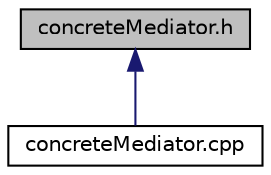 digraph "concreteMediator.h"
{
 // LATEX_PDF_SIZE
  edge [fontname="Helvetica",fontsize="10",labelfontname="Helvetica",labelfontsize="10"];
  node [fontname="Helvetica",fontsize="10",shape=record];
  Node1 [label="concreteMediator.h",height=0.2,width=0.4,color="black", fillcolor="grey75", style="filled", fontcolor="black",tooltip="Contains the declaration of the concreteMediator class."];
  Node1 -> Node2 [dir="back",color="midnightblue",fontsize="10",style="solid",fontname="Helvetica"];
  Node2 [label="concreteMediator.cpp",height=0.2,width=0.4,color="black", fillcolor="white", style="filled",URL="$concreteMediator_8cpp.html",tooltip="Contains the implementation of the concreteMediator class."];
}

